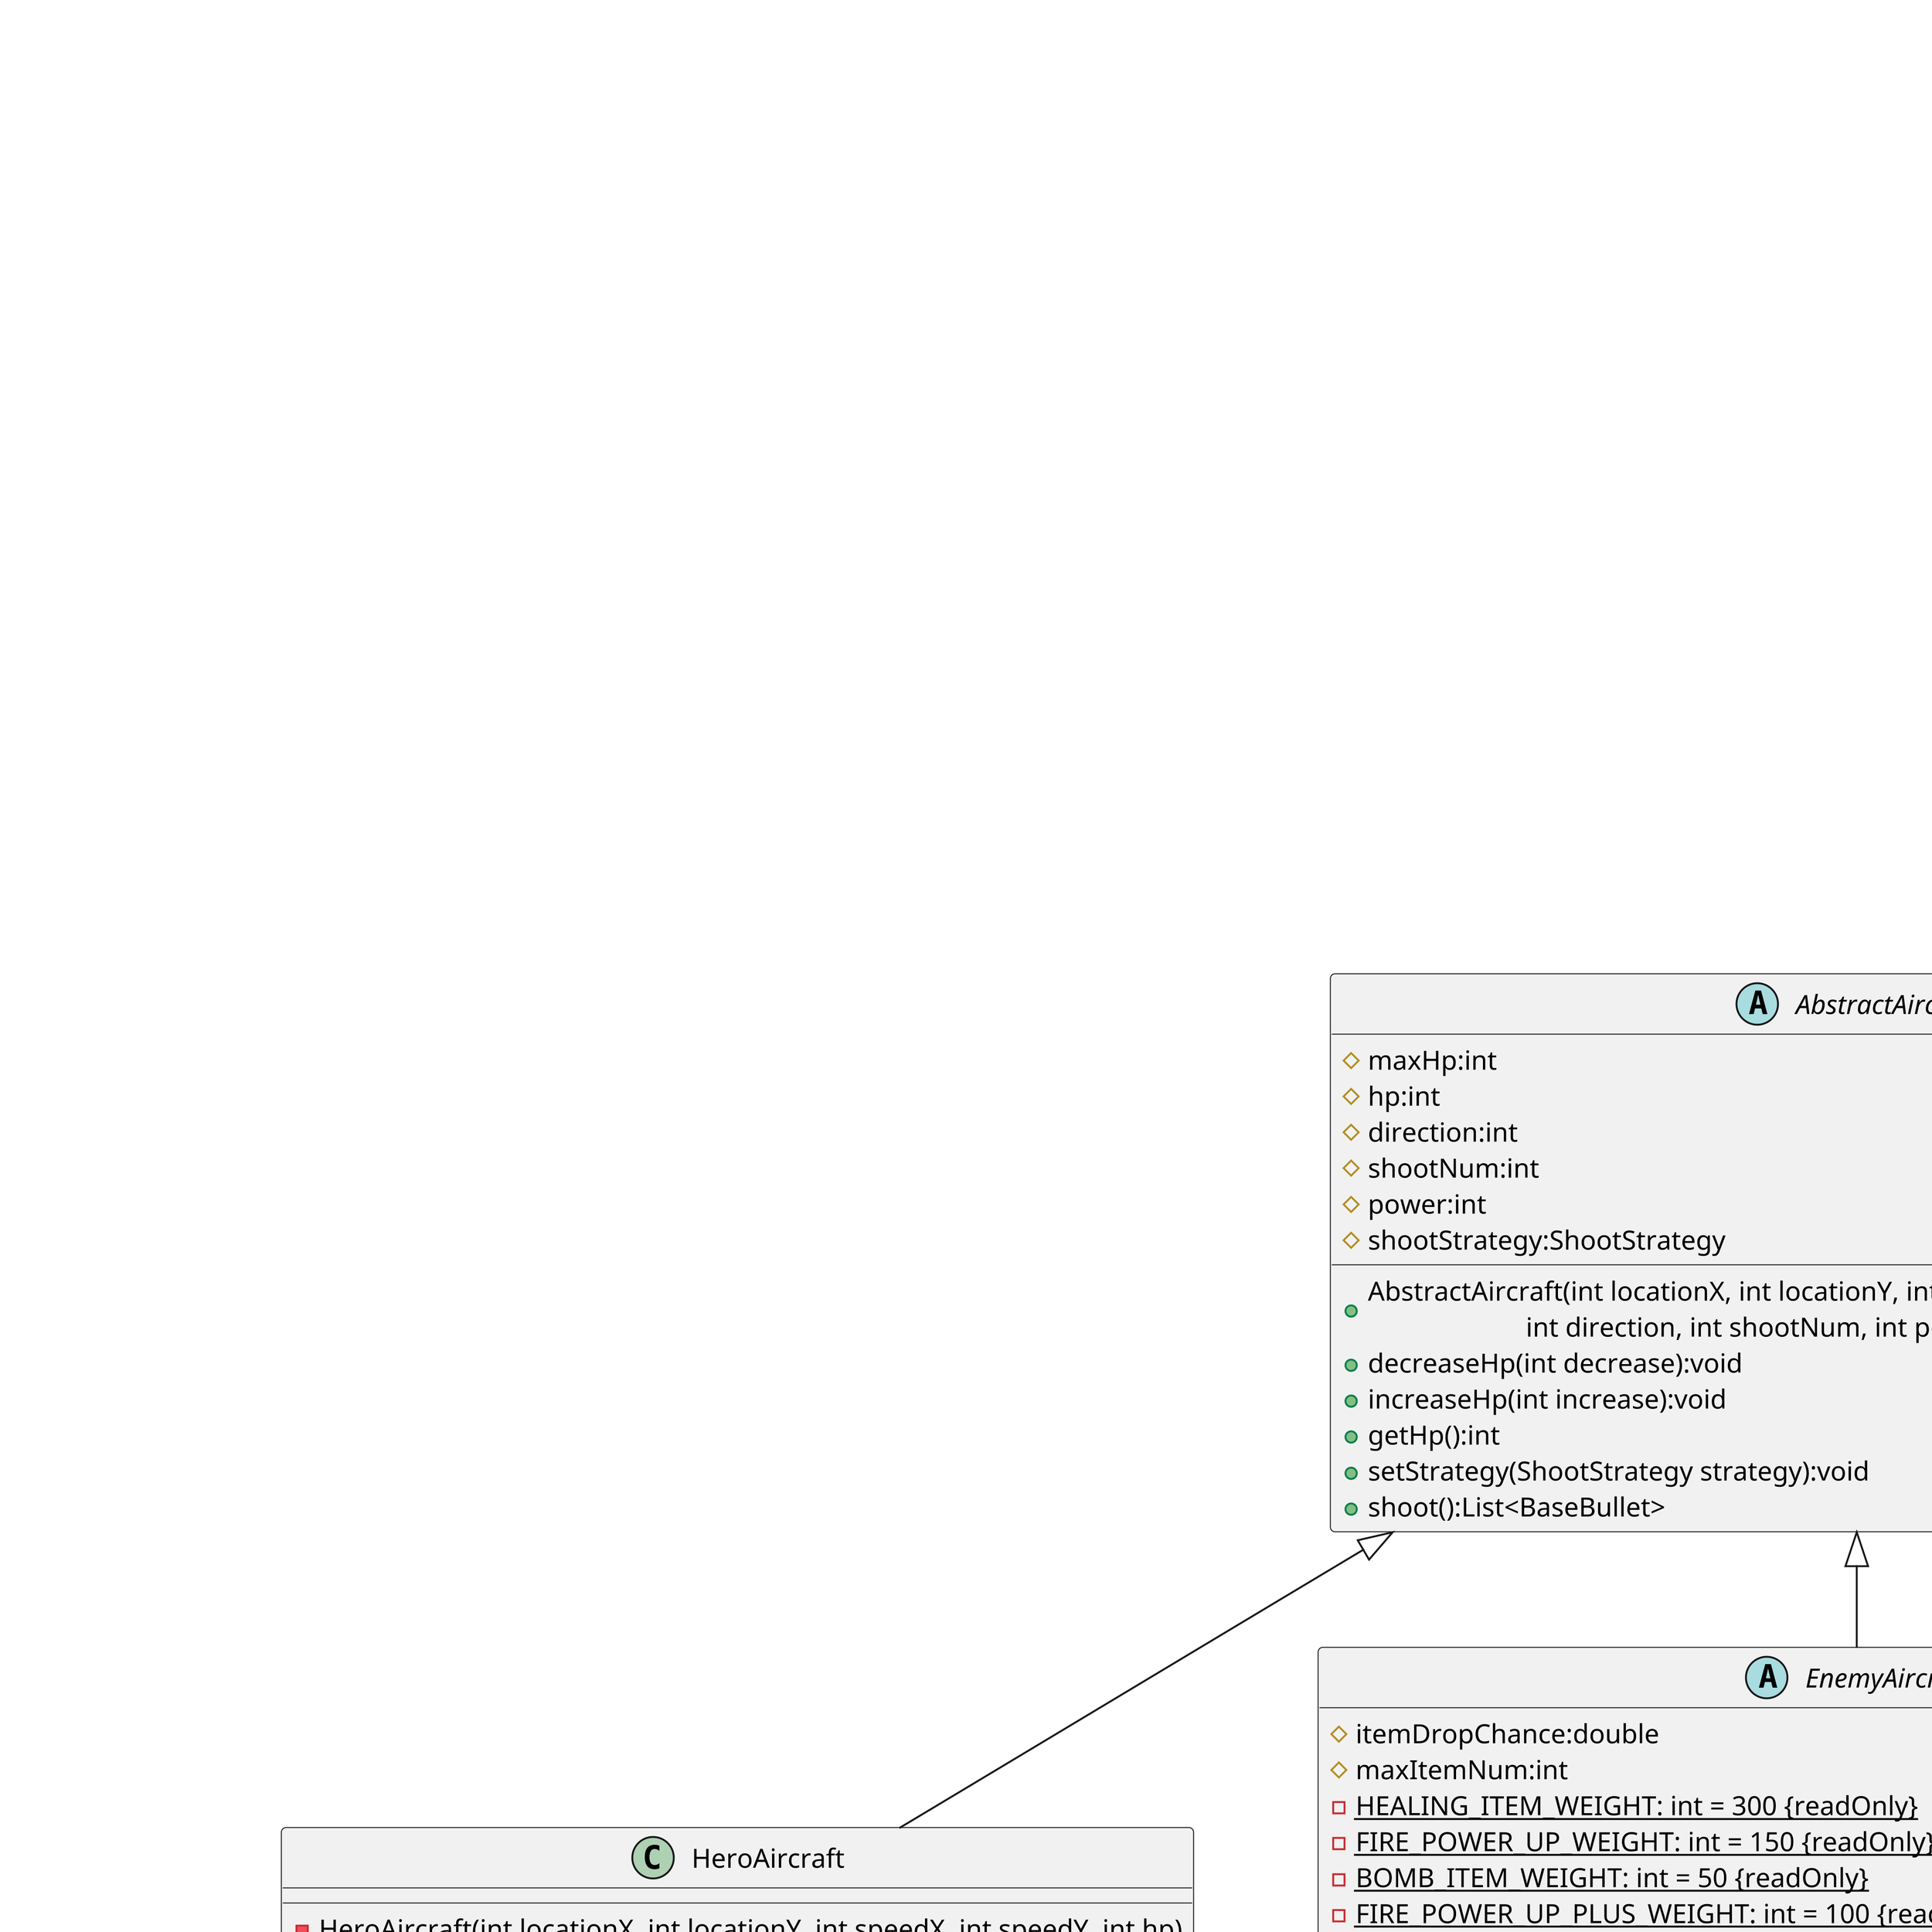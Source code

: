 @startuml
'https://plantuml.com/class-diagram

scale 4

abstract class AbstractFlyingObject
{
    # locationX:int
    # locationY:int
    # speedX:int
    # speedY:int
    # image:BufferedImage
    # width:int
    # height:int
    # isValid:boolean

    + AbstractFlyingObject(int locationX, int locationY, int speedX, int speedY)
    + forward():void
    + crash(AbstractFlyingObject flyingObject):boolean
    + getLocationX():int
    + getLocationY():int
    + setLocation(double locationX, double locationY):void
    + getSpeedX():int
    + getSpeedY():int
    + getImage():BufferedImage
    + getWidth():int
    + getHeight():int
    + notValid():boolean
    + vanish():void
}

abstract class AbstractAircraft
{
	# maxHp:int
    # hp:int
    # direction:int
    # shootNum:int
    # power:int
    # shootStrategy:ShootStrategy
    + AbstractAircraft(int locationX, int locationY, int speedX, int speedY, int hp, \n\
                       int direction, int shootNum, int power, ShootStrategy shootStrategy)
    + decreaseHp(int decrease):void
    + increaseHp(int increase):void
    + getHp():int
    + setStrategy(ShootStrategy strategy):void
    + shoot():List<BaseBullet>
 }


class HeroAircraft {
    - HeroAircraft(int locationX, int locationY, int speedX, int speedY, int hp)
    + {static} getInstance():HeroAircraft
    + forward():void
}

class HeroAircraftHolder {
    - {static} heroAircraft:HeroAircraft
    ~ {static} reset():void
}

HeroAircraft *--> HeroAircraftHolder
HeroAircraftHolder .[norank].> HeroAircraft : holds instance

AbstractAircraft <|-- HeroAircraft

abstract class EnemyAircraft {
    # itemDropChance:double
    # maxItemNum:int
    - {static} HEALING_ITEM_WEIGHT: int = 300 {readOnly}
    - {static} FIRE_POWER_UP_WEIGHT: int = 150 {readOnly}
    - {static} BOMB_ITEM_WEIGHT: int = 50 {readOnly}
    - {static} FIRE_POWER_UP_PLUS_WEIGHT: int = 100 {readOnly}
    - {static} TOTAL_WEIGHT: int = HEALING_ITEM_WEIGHT + FIRE_POWER_UP_WEIGHT + \n\
                             BOMB_ITEM_WEIGHT + FIRE_POWER_UP_PLUS_WEIGHT {readOnly}
    - {field} {static} RANDOM_INSTANCE: Random = new Random() {readOnly}
    + EnemyAircraft(int locationX, int locationY, int speedX, int speedY, int hp, \n\
                    int direction, int shootNum, int power, ShootStrategy shootStrategy, \n\
                    double itemDropChance, int maxItemNum)
    + dropItems():List<BaseItem>
}

AbstractAircraft <|-- EnemyAircraft

class MobEnemy {
    + MobEnemy(int locationX, int locationY, int speedX, int speedY, int hp)
    + forward():void
}

class EliteEnemy {
    + EliteEnemy(int locationX, int locationY, int speedX, int speedY, int hp)
    + forward():void
}


class BossEnemy {
    + BossEnemy(int locationX, int locationY, int speedX, int speedY, int hp)
    + forward():void
}

class ElitePlusEnemy {
    + ElitePlusEnemy(int locationX, int locationY, int speedX, int speedY, int hp)
    + forward():void
}

EnemyAircraft <|-- MobEnemy
EnemyAircraft <|-- EliteEnemy
EnemyAircraft <|-- BossEnemy
EnemyAircraft <|-- ElitePlusEnemy

abstract class BaseBullet
{
    - power:int = 10
    + BaseBullet(int locationX, int locationY, int speedX, int speedY, int power)
    + forward():void
	+ getPower():int
}

class HeroBullet {
    + HeroBullet(int locationX, int locationY, int speedX, int speedY, int power)
}

class EnemyBullet {
    + EnemyBullet(int locationX, int locationY, int speedX, int speedY, int power)
}

BaseBullet <|-- HeroBullet
BaseBullet <|-- EnemyBullet

abstract class BaseItem {
    + BaseItem(int locationX, int locationY, int speedX, int speedY)
    + forward():void
    + {abstract} active(HeroAircraft heroAircraft, List<EnemyAircraft> enemyAircrafts, List<BaseBullet> enemyBullets):void
}

class HealingItem {
    - {static} HEALING_AMOUNT: int = 30 {readOnly}
    + HealingItem(int locationX, int locationY, int speedX, int speedY)
    + active(HeroAircraft heroAircraft, List<EnemyAircraft> enemyAircrafts, List<BaseBullet> enemyBullets):void
}

class FirePowerUpItem {
    + FirePowerUpItem(int locationX, int locationY, int speedX, int speedY)
    + active(HeroAircraft heroAircraft, List<EnemyAircraft> enemyAircrafts, List<BaseBullet> enemyBullets):void
}

class BombItem {
    + BombItem(int locationX, int locationY, int speedX, int speedY)
    + active(HeroAircraft heroAircraft, List<EnemyAircraft> enemyAircrafts, List<BaseBullet> enemyBullets):void
}

class FirePowerUpPlusItem {
    + FirePowerPlusUpItem (int locationX, int locationY, int speedX, int speedY)
    + active(HeroAircraft heroAircraft, List<EnemyAircraft> enemyAircrafts, List<BaseBullet> enemyBullets):void
}

BaseItem <|-- HealingItem
BaseItem <|-- FirePowerUpItem
BaseItem <|-- BombItem
BaseItem <|-- FirePowerUpPlusItem

AbstractFlyingObject <|-- AbstractAircraft
AbstractFlyingObject <|-- BaseBullet
AbstractFlyingObject <|-- BaseItem

@enduml
